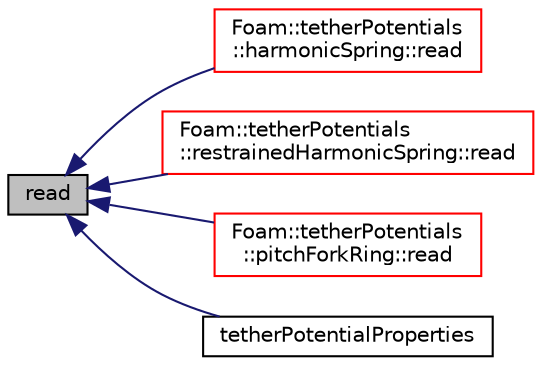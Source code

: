digraph "read"
{
  bgcolor="transparent";
  edge [fontname="Helvetica",fontsize="10",labelfontname="Helvetica",labelfontsize="10"];
  node [fontname="Helvetica",fontsize="10",shape=record];
  rankdir="LR";
  Node1 [label="read",height=0.2,width=0.4,color="black", fillcolor="grey75", style="filled", fontcolor="black"];
  Node1 -> Node2 [dir="back",color="midnightblue",fontsize="10",style="solid",fontname="Helvetica"];
  Node2 [label="Foam::tetherPotentials\l::harmonicSpring::read",height=0.2,width=0.4,color="red",URL="$a00981.html#a90f63ba9be6a6529eed861f28787f825",tooltip="Read dictionary. "];
  Node1 -> Node3 [dir="back",color="midnightblue",fontsize="10",style="solid",fontname="Helvetica"];
  Node3 [label="Foam::tetherPotentials\l::restrainedHarmonicSpring::read",height=0.2,width=0.4,color="red",URL="$a02225.html#a90f63ba9be6a6529eed861f28787f825",tooltip="Read dictionary. "];
  Node1 -> Node4 [dir="back",color="midnightblue",fontsize="10",style="solid",fontname="Helvetica"];
  Node4 [label="Foam::tetherPotentials\l::pitchForkRing::read",height=0.2,width=0.4,color="red",URL="$a01898.html#a90f63ba9be6a6529eed861f28787f825",tooltip="Read dictionary. "];
  Node1 -> Node5 [dir="back",color="midnightblue",fontsize="10",style="solid",fontname="Helvetica"];
  Node5 [label="tetherPotentialProperties",height=0.2,width=0.4,color="black",URL="$a02660.html#acd8d10f6f99a7d861b5209bcd2722921"];
}
